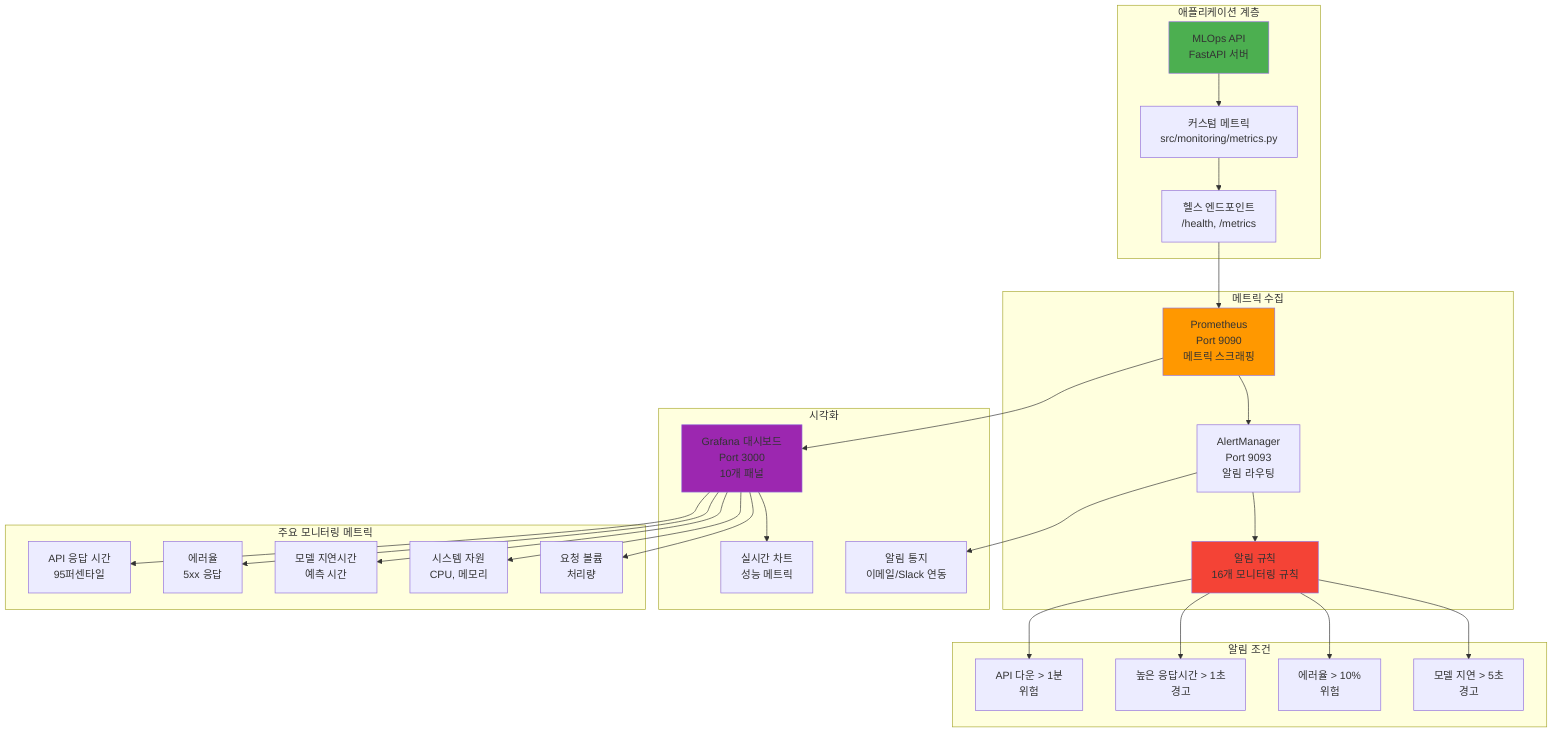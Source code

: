 graph TB
    subgraph "애플리케이션 계층"
        A[MLOps API<br/>FastAPI 서버]
        B[커스텀 메트릭<br/>src/monitoring/metrics.py]
        C[헬스 엔드포인트<br/>/health, /metrics]
    end
    
    subgraph "메트릭 수집"
        D[Prometheus<br/>Port 9090<br/>메트릭 스크래핑]
        E[AlertManager<br/>Port 9093<br/>알림 라우팅]
        F[알림 규칙<br/>16개 모니터링 규칙]
    end
    
    subgraph "시각화"
        G[Grafana 대시보드<br/>Port 3000<br/>10개 패널]
        H[실시간 차트<br/>성능 메트릭]
        I[알림 통지<br/>이메일/Slack 연동]
    end
    
    subgraph "주요 모니터링 메트릭"
        J[API 응답 시간<br/>95퍼센타일]
        K[에러율<br/>5xx 응답]
        L[모델 지연시간<br/>예측 시간]
        M[시스템 자원<br/>CPU, 메모리]
        N[요청 볼륨<br/>처리량]
    end
    
    subgraph "알림 조건"
        O[API 다운 > 1분<br/>위험]
        P[높은 응답시간 > 1초<br/>경고]
        Q[에러율 > 10%<br/>위험]
        R[모델 지연 > 5초<br/>경고]
    end
    
    A --> B
    B --> C
    C --> D
    D --> E
    E --> F
    D --> G
    G --> H
    E --> I
    
    F --> O
    F --> P
    F --> Q
    F --> R
    
    G --> J
    G --> K
    G --> L
    G --> M
    G --> N
    
    style A fill:#4caf50
    style D fill:#ff9800
    style G fill:#9c27b0
    style F fill:#f44336